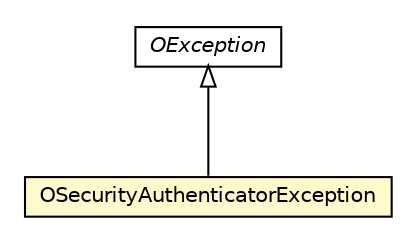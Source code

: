 #!/usr/local/bin/dot
#
# Class diagram 
# Generated by UMLGraph version R5_6-24-gf6e263 (http://www.umlgraph.org/)
#

digraph G {
	edge [fontname="Helvetica",fontsize=10,labelfontname="Helvetica",labelfontsize=10];
	node [fontname="Helvetica",fontsize=10,shape=plaintext];
	nodesep=0.25;
	ranksep=0.5;
	// com.orientechnologies.common.exception.OException
	c3611316 [label=<<table title="com.orientechnologies.common.exception.OException" border="0" cellborder="1" cellspacing="0" cellpadding="2" port="p" href="../../../common/exception/OException.html">
		<tr><td><table border="0" cellspacing="0" cellpadding="1">
<tr><td align="center" balign="center"><font face="Helvetica-Oblique"> OException </font></td></tr>
		</table></td></tr>
		</table>>, URL="../../../common/exception/OException.html", fontname="Helvetica", fontcolor="black", fontsize=10.0];
	// com.orientechnologies.orient.server.security.OSecurityAuthenticatorException
	c3612924 [label=<<table title="com.orientechnologies.orient.server.security.OSecurityAuthenticatorException" border="0" cellborder="1" cellspacing="0" cellpadding="2" port="p" bgcolor="lemonChiffon" href="./OSecurityAuthenticatorException.html">
		<tr><td><table border="0" cellspacing="0" cellpadding="1">
<tr><td align="center" balign="center"> OSecurityAuthenticatorException </td></tr>
		</table></td></tr>
		</table>>, URL="./OSecurityAuthenticatorException.html", fontname="Helvetica", fontcolor="black", fontsize=10.0];
	//com.orientechnologies.orient.server.security.OSecurityAuthenticatorException extends com.orientechnologies.common.exception.OException
	c3611316:p -> c3612924:p [dir=back,arrowtail=empty];
}

